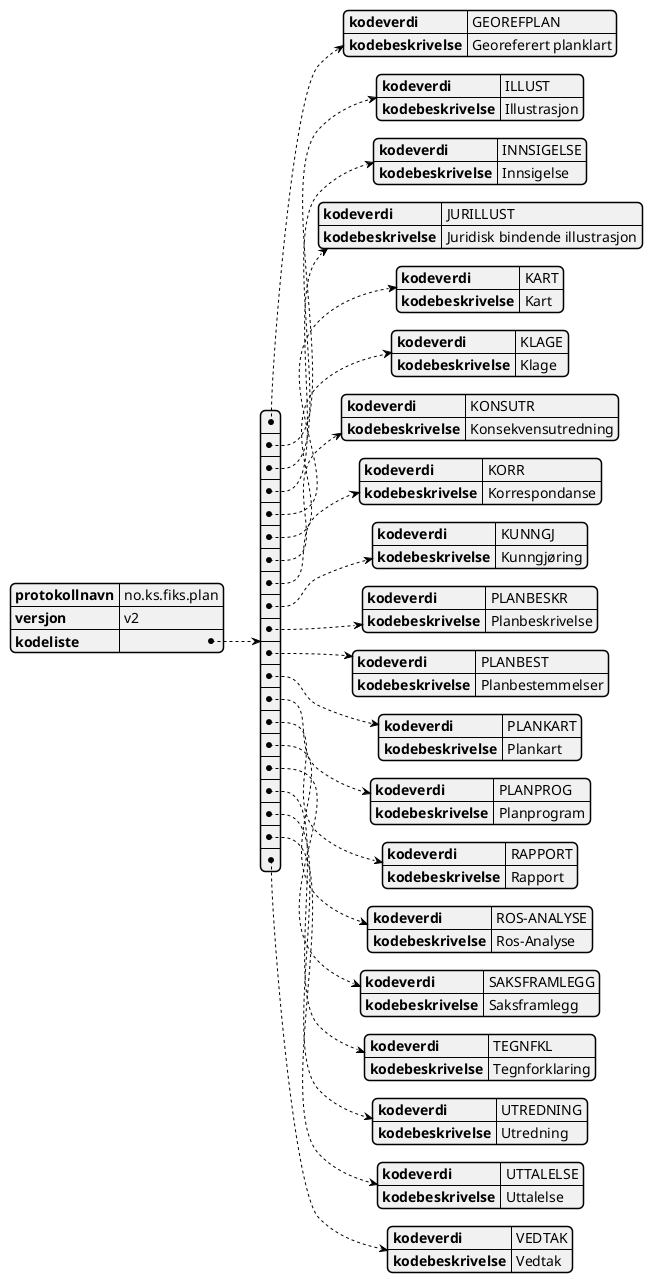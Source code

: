 @startjson
{
  "protokollnavn": "no.ks.fiks.plan",
  "versjon": "v2",
  "kodeliste": [
    {
      "kodeverdi" : "GEOREFPLAN",
      "kodebeskrivelse" : "Georeferert planklart"
    },
    {
      "kodeverdi" : "ILLUST",
      "kodebeskrivelse" : "Illustrasjon"
    },
    {
      "kodeverdi" : "INNSIGELSE",
      "kodebeskrivelse" : "Innsigelse"
    },
    {
      "kodeverdi" : "JURILLUST",
      "kodebeskrivelse" : "Juridisk bindende illustrasjon"
    },
    {
      "kodeverdi" : "KART",
      "kodebeskrivelse" : "Kart"
    },
    {
      "kodeverdi" : "KLAGE",
      "kodebeskrivelse" : "Klage"
    },
    {
      "kodeverdi" : "KONSUTR",
      "kodebeskrivelse" : "Konsekvensutredning"
    },
    {
      "kodeverdi" : "KORR",
      "kodebeskrivelse" : "Korrespondanse"
    },
    {
      "kodeverdi" : "KUNNGJ",
      "kodebeskrivelse" : "Kunngjøring"
    },
    {
      "kodeverdi" : "PLANBESKR",
      "kodebeskrivelse" : "Planbeskrivelse"
    },
    {
      "kodeverdi" : "PLANBEST",
      "kodebeskrivelse" : "Planbestemmelser"
    },
    {
      "kodeverdi" : "PLANKART",
      "kodebeskrivelse" : "Plankart"
    },
    {
      "kodeverdi" : "PLANPROG",
      "kodebeskrivelse" : "Planprogram"
    },
    {
      "kodeverdi" : "RAPPORT",
      "kodebeskrivelse" : "Rapport"
    },
    {
      "kodeverdi" : "ROS-ANALYSE",
      "kodebeskrivelse" : "Ros-Analyse"
    },
    {
      "kodeverdi" : "SAKSFRAMLEGG",
      "kodebeskrivelse" : "Saksframlegg"
    },
    {
      "kodeverdi" : "TEGNFKL",
      "kodebeskrivelse" : "Tegnforklaring"
    },
    {
      "kodeverdi" : "UTREDNING",
      "kodebeskrivelse" : "Utredning"
    },
    {
      "kodeverdi" : "UTTALELSE",
      "kodebeskrivelse" : "Uttalelse"
    },
    {
      "kodeverdi" : "VEDTAK",
      "kodebeskrivelse" : "Vedtak"
    }
  ]
}
@endjson